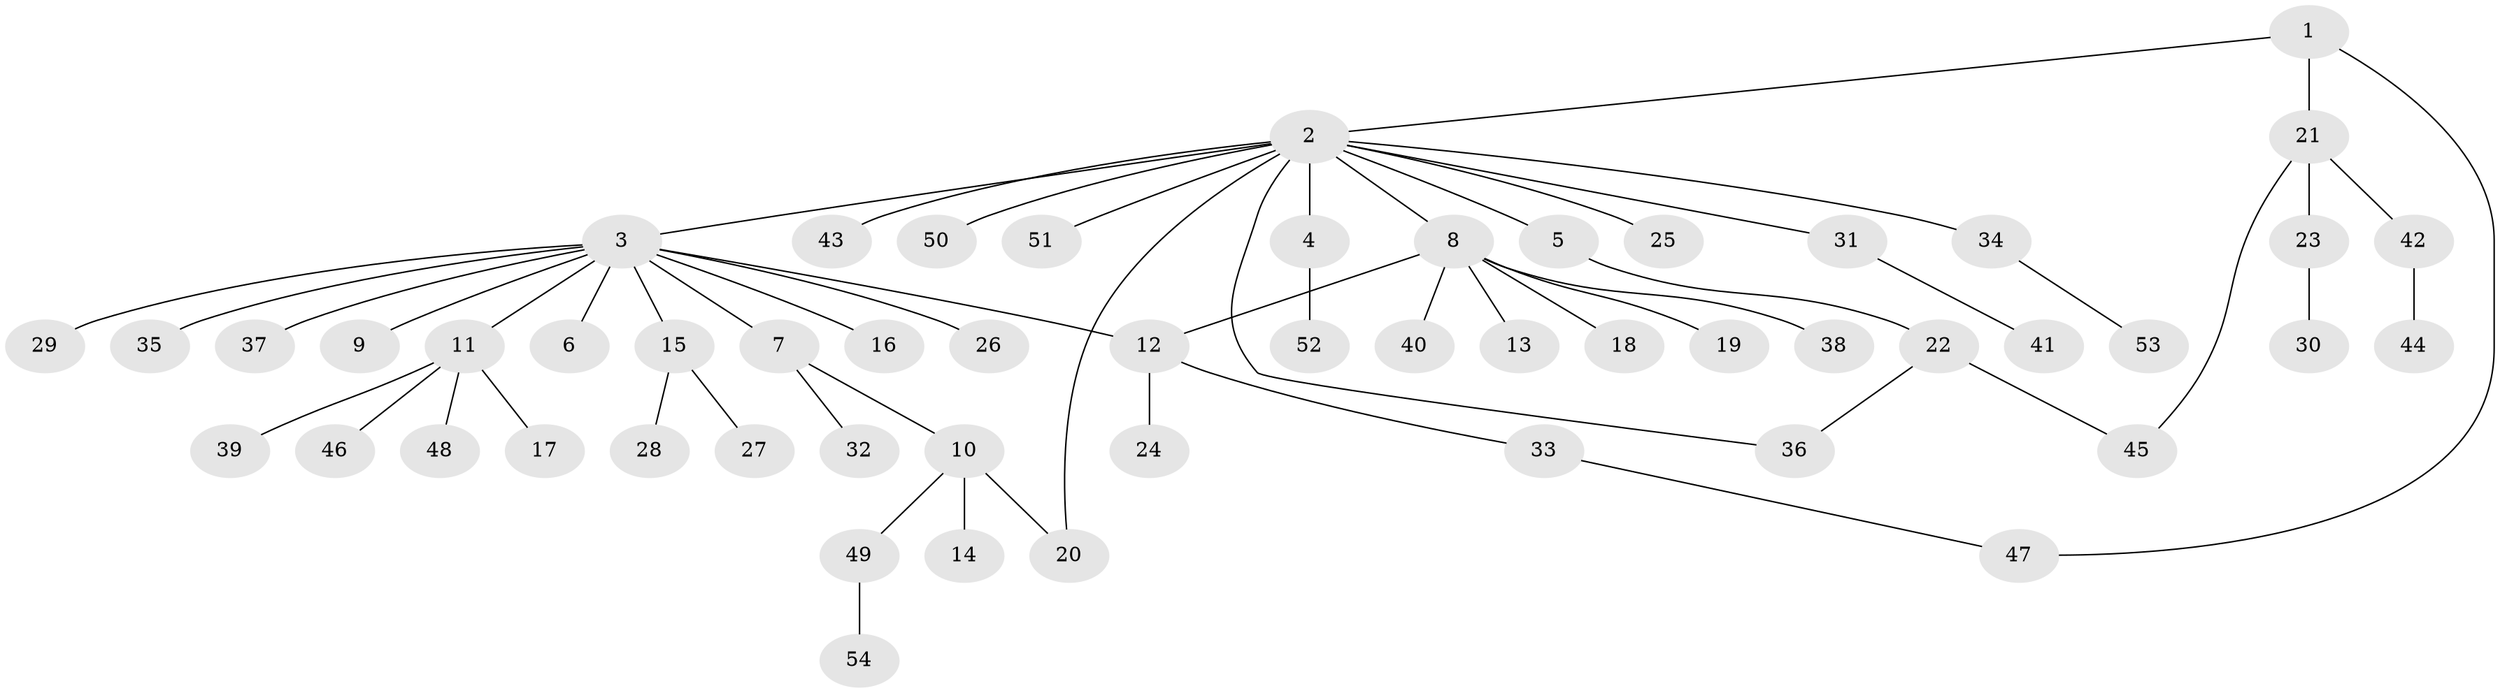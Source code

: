 // Generated by graph-tools (version 1.1) at 2025/01/03/09/25 03:01:48]
// undirected, 54 vertices, 58 edges
graph export_dot {
graph [start="1"]
  node [color=gray90,style=filled];
  1;
  2;
  3;
  4;
  5;
  6;
  7;
  8;
  9;
  10;
  11;
  12;
  13;
  14;
  15;
  16;
  17;
  18;
  19;
  20;
  21;
  22;
  23;
  24;
  25;
  26;
  27;
  28;
  29;
  30;
  31;
  32;
  33;
  34;
  35;
  36;
  37;
  38;
  39;
  40;
  41;
  42;
  43;
  44;
  45;
  46;
  47;
  48;
  49;
  50;
  51;
  52;
  53;
  54;
  1 -- 2;
  1 -- 21;
  1 -- 47;
  2 -- 3;
  2 -- 4;
  2 -- 5;
  2 -- 8;
  2 -- 20;
  2 -- 25;
  2 -- 31;
  2 -- 34;
  2 -- 36;
  2 -- 43;
  2 -- 50;
  2 -- 51;
  3 -- 6;
  3 -- 7;
  3 -- 9;
  3 -- 11;
  3 -- 12;
  3 -- 15;
  3 -- 16;
  3 -- 26;
  3 -- 29;
  3 -- 35;
  3 -- 37;
  4 -- 52;
  5 -- 22;
  7 -- 10;
  7 -- 32;
  8 -- 12;
  8 -- 13;
  8 -- 18;
  8 -- 19;
  8 -- 38;
  8 -- 40;
  10 -- 14;
  10 -- 20;
  10 -- 49;
  11 -- 17;
  11 -- 39;
  11 -- 46;
  11 -- 48;
  12 -- 24;
  12 -- 33;
  15 -- 27;
  15 -- 28;
  21 -- 23;
  21 -- 42;
  21 -- 45;
  22 -- 36;
  22 -- 45;
  23 -- 30;
  31 -- 41;
  33 -- 47;
  34 -- 53;
  42 -- 44;
  49 -- 54;
}
